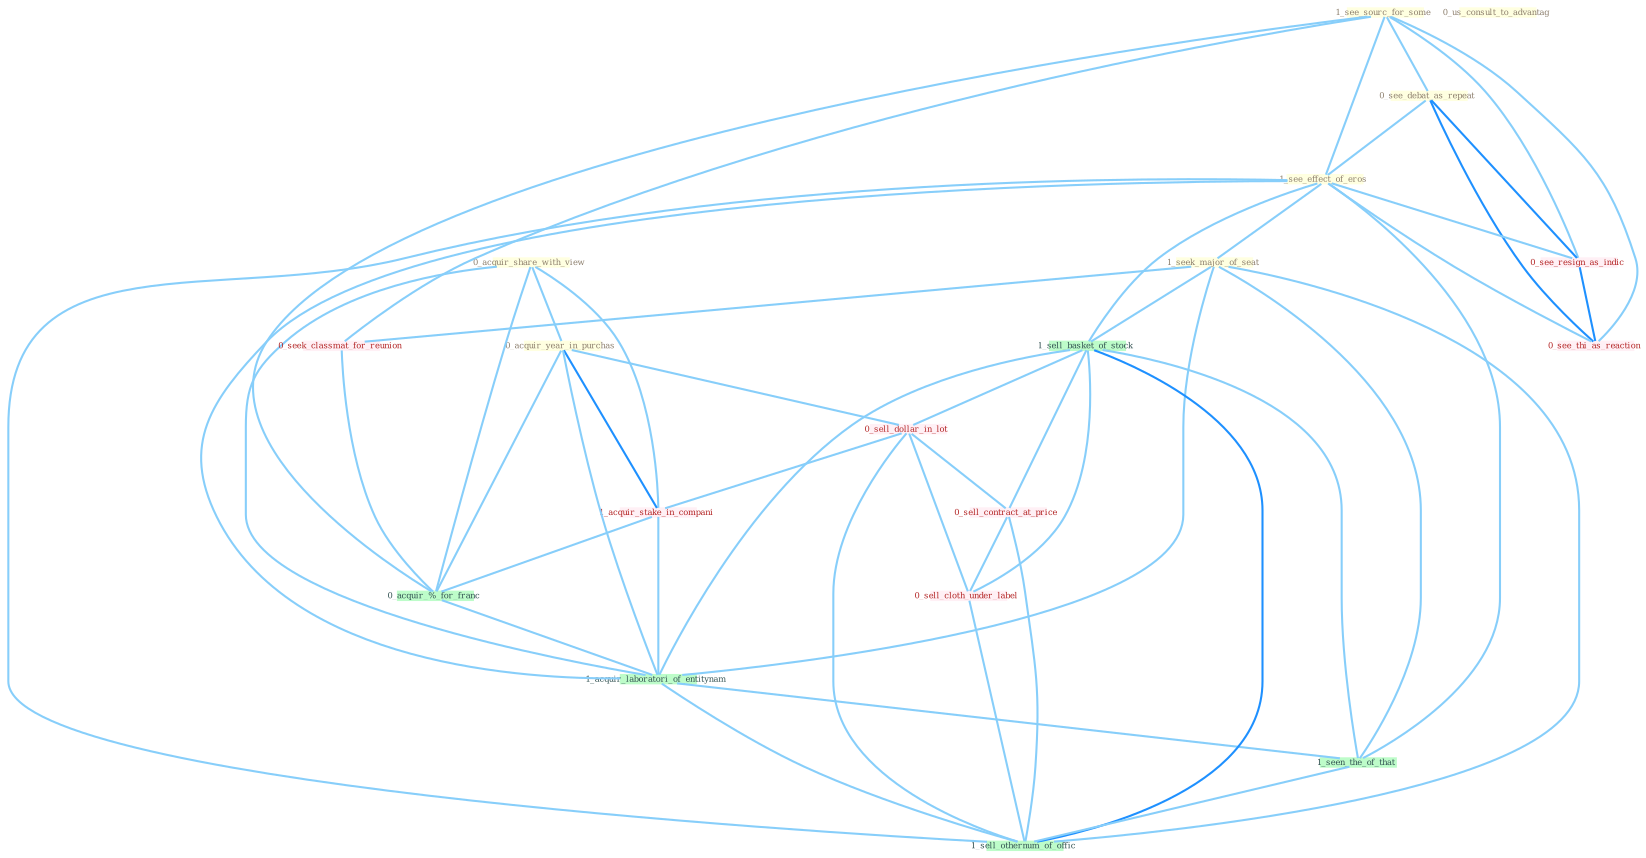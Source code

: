 Graph G{ 
    node
    [shape=polygon,style=filled,width=.5,height=.06,color="#BDFCC9",fixedsize=true,fontsize=4,
    fontcolor="#2f4f4f"];
    {node
    [color="#ffffe0", fontcolor="#8b7d6b"] "0_acquir_share_with_view " "0_us_consult_to_advantag " "1_see_sourc_for_some " "0_see_debat_as_repeat " "1_see_effect_of_eros " "0_acquir_year_in_purchas " "1_seek_major_of_seat "}
{node [color="#fff0f5", fontcolor="#b22222"] "0_seek_classmat_for_reunion " "0_sell_dollar_in_lot " "0_see_resign_as_indic " "1_acquir_stake_in_compani " "0_sell_contract_at_price " "0_sell_cloth_under_label " "0_see_thi_as_reaction "}
edge [color="#B0E2FF"];

	"0_acquir_share_with_view " -- "0_acquir_year_in_purchas " [w="1", color="#87cefa" ];
	"0_acquir_share_with_view " -- "1_acquir_stake_in_compani " [w="1", color="#87cefa" ];
	"0_acquir_share_with_view " -- "0_acquir_%_for_franc " [w="1", color="#87cefa" ];
	"0_acquir_share_with_view " -- "1_acquir_laboratori_of_entitynam " [w="1", color="#87cefa" ];
	"1_see_sourc_for_some " -- "0_see_debat_as_repeat " [w="1", color="#87cefa" ];
	"1_see_sourc_for_some " -- "1_see_effect_of_eros " [w="1", color="#87cefa" ];
	"1_see_sourc_for_some " -- "0_seek_classmat_for_reunion " [w="1", color="#87cefa" ];
	"1_see_sourc_for_some " -- "0_see_resign_as_indic " [w="1", color="#87cefa" ];
	"1_see_sourc_for_some " -- "0_acquir_%_for_franc " [w="1", color="#87cefa" ];
	"1_see_sourc_for_some " -- "0_see_thi_as_reaction " [w="1", color="#87cefa" ];
	"0_see_debat_as_repeat " -- "1_see_effect_of_eros " [w="1", color="#87cefa" ];
	"0_see_debat_as_repeat " -- "0_see_resign_as_indic " [w="2", color="#1e90ff" , len=0.8];
	"0_see_debat_as_repeat " -- "0_see_thi_as_reaction " [w="2", color="#1e90ff" , len=0.8];
	"1_see_effect_of_eros " -- "1_seek_major_of_seat " [w="1", color="#87cefa" ];
	"1_see_effect_of_eros " -- "1_sell_basket_of_stock " [w="1", color="#87cefa" ];
	"1_see_effect_of_eros " -- "0_see_resign_as_indic " [w="1", color="#87cefa" ];
	"1_see_effect_of_eros " -- "1_acquir_laboratori_of_entitynam " [w="1", color="#87cefa" ];
	"1_see_effect_of_eros " -- "1_seen_the_of_that " [w="1", color="#87cefa" ];
	"1_see_effect_of_eros " -- "1_sell_othernum_of_offic " [w="1", color="#87cefa" ];
	"1_see_effect_of_eros " -- "0_see_thi_as_reaction " [w="1", color="#87cefa" ];
	"0_acquir_year_in_purchas " -- "0_sell_dollar_in_lot " [w="1", color="#87cefa" ];
	"0_acquir_year_in_purchas " -- "1_acquir_stake_in_compani " [w="2", color="#1e90ff" , len=0.8];
	"0_acquir_year_in_purchas " -- "0_acquir_%_for_franc " [w="1", color="#87cefa" ];
	"0_acquir_year_in_purchas " -- "1_acquir_laboratori_of_entitynam " [w="1", color="#87cefa" ];
	"1_seek_major_of_seat " -- "0_seek_classmat_for_reunion " [w="1", color="#87cefa" ];
	"1_seek_major_of_seat " -- "1_sell_basket_of_stock " [w="1", color="#87cefa" ];
	"1_seek_major_of_seat " -- "1_acquir_laboratori_of_entitynam " [w="1", color="#87cefa" ];
	"1_seek_major_of_seat " -- "1_seen_the_of_that " [w="1", color="#87cefa" ];
	"1_seek_major_of_seat " -- "1_sell_othernum_of_offic " [w="1", color="#87cefa" ];
	"0_seek_classmat_for_reunion " -- "0_acquir_%_for_franc " [w="1", color="#87cefa" ];
	"1_sell_basket_of_stock " -- "0_sell_dollar_in_lot " [w="1", color="#87cefa" ];
	"1_sell_basket_of_stock " -- "0_sell_contract_at_price " [w="1", color="#87cefa" ];
	"1_sell_basket_of_stock " -- "1_acquir_laboratori_of_entitynam " [w="1", color="#87cefa" ];
	"1_sell_basket_of_stock " -- "0_sell_cloth_under_label " [w="1", color="#87cefa" ];
	"1_sell_basket_of_stock " -- "1_seen_the_of_that " [w="1", color="#87cefa" ];
	"1_sell_basket_of_stock " -- "1_sell_othernum_of_offic " [w="2", color="#1e90ff" , len=0.8];
	"0_sell_dollar_in_lot " -- "1_acquir_stake_in_compani " [w="1", color="#87cefa" ];
	"0_sell_dollar_in_lot " -- "0_sell_contract_at_price " [w="1", color="#87cefa" ];
	"0_sell_dollar_in_lot " -- "0_sell_cloth_under_label " [w="1", color="#87cefa" ];
	"0_sell_dollar_in_lot " -- "1_sell_othernum_of_offic " [w="1", color="#87cefa" ];
	"0_see_resign_as_indic " -- "0_see_thi_as_reaction " [w="2", color="#1e90ff" , len=0.8];
	"1_acquir_stake_in_compani " -- "0_acquir_%_for_franc " [w="1", color="#87cefa" ];
	"1_acquir_stake_in_compani " -- "1_acquir_laboratori_of_entitynam " [w="1", color="#87cefa" ];
	"0_acquir_%_for_franc " -- "1_acquir_laboratori_of_entitynam " [w="1", color="#87cefa" ];
	"0_sell_contract_at_price " -- "0_sell_cloth_under_label " [w="1", color="#87cefa" ];
	"0_sell_contract_at_price " -- "1_sell_othernum_of_offic " [w="1", color="#87cefa" ];
	"1_acquir_laboratori_of_entitynam " -- "1_seen_the_of_that " [w="1", color="#87cefa" ];
	"1_acquir_laboratori_of_entitynam " -- "1_sell_othernum_of_offic " [w="1", color="#87cefa" ];
	"0_sell_cloth_under_label " -- "1_sell_othernum_of_offic " [w="1", color="#87cefa" ];
	"1_seen_the_of_that " -- "1_sell_othernum_of_offic " [w="1", color="#87cefa" ];
}